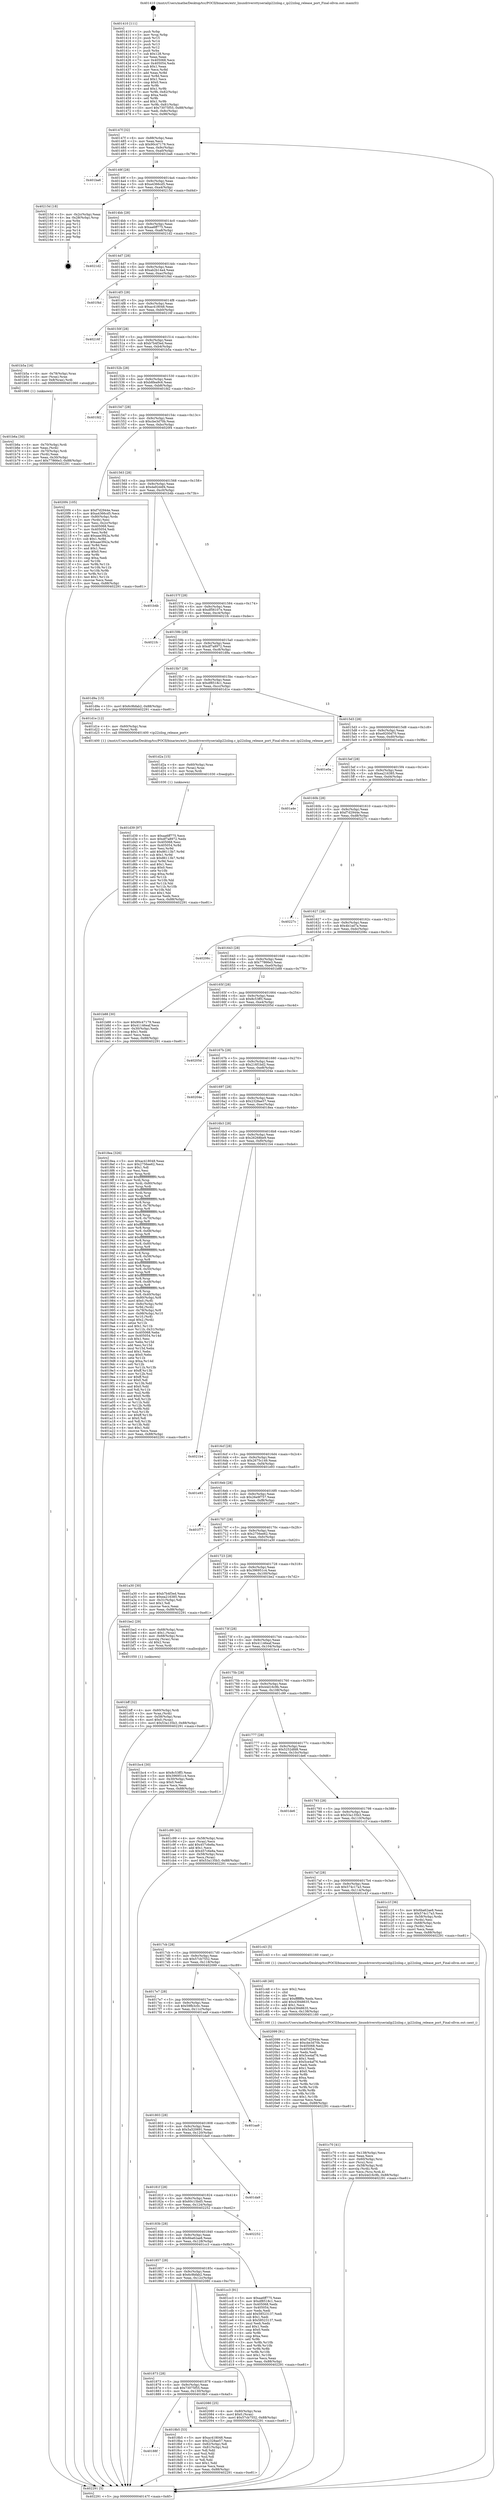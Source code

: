 digraph "0x401410" {
  label = "0x401410 (/mnt/c/Users/mathe/Desktop/tcc/POCII/binaries/extr_linuxdriversttyserialip22zilog.c_ip22zilog_release_port_Final-ollvm.out::main(0))"
  labelloc = "t"
  node[shape=record]

  Entry [label="",width=0.3,height=0.3,shape=circle,fillcolor=black,style=filled]
  "0x40147f" [label="{
     0x40147f [32]\l
     | [instrs]\l
     &nbsp;&nbsp;0x40147f \<+6\>: mov -0x88(%rbp),%eax\l
     &nbsp;&nbsp;0x401485 \<+2\>: mov %eax,%ecx\l
     &nbsp;&nbsp;0x401487 \<+6\>: sub $0x90c47179,%ecx\l
     &nbsp;&nbsp;0x40148d \<+6\>: mov %eax,-0x9c(%rbp)\l
     &nbsp;&nbsp;0x401493 \<+6\>: mov %ecx,-0xa0(%rbp)\l
     &nbsp;&nbsp;0x401499 \<+6\>: je 0000000000401ba6 \<main+0x796\>\l
  }"]
  "0x401ba6" [label="{
     0x401ba6\l
  }", style=dashed]
  "0x40149f" [label="{
     0x40149f [28]\l
     | [instrs]\l
     &nbsp;&nbsp;0x40149f \<+5\>: jmp 00000000004014a4 \<main+0x94\>\l
     &nbsp;&nbsp;0x4014a4 \<+6\>: mov -0x9c(%rbp),%eax\l
     &nbsp;&nbsp;0x4014aa \<+5\>: sub $0xa4366cd5,%eax\l
     &nbsp;&nbsp;0x4014af \<+6\>: mov %eax,-0xa4(%rbp)\l
     &nbsp;&nbsp;0x4014b5 \<+6\>: je 000000000040215d \<main+0xd4d\>\l
  }"]
  Exit [label="",width=0.3,height=0.3,shape=circle,fillcolor=black,style=filled,peripheries=2]
  "0x40215d" [label="{
     0x40215d [18]\l
     | [instrs]\l
     &nbsp;&nbsp;0x40215d \<+3\>: mov -0x2c(%rbp),%eax\l
     &nbsp;&nbsp;0x402160 \<+4\>: lea -0x28(%rbp),%rsp\l
     &nbsp;&nbsp;0x402164 \<+1\>: pop %rbx\l
     &nbsp;&nbsp;0x402165 \<+2\>: pop %r12\l
     &nbsp;&nbsp;0x402167 \<+2\>: pop %r13\l
     &nbsp;&nbsp;0x402169 \<+2\>: pop %r14\l
     &nbsp;&nbsp;0x40216b \<+2\>: pop %r15\l
     &nbsp;&nbsp;0x40216d \<+1\>: pop %rbp\l
     &nbsp;&nbsp;0x40216e \<+1\>: ret\l
  }"]
  "0x4014bb" [label="{
     0x4014bb [28]\l
     | [instrs]\l
     &nbsp;&nbsp;0x4014bb \<+5\>: jmp 00000000004014c0 \<main+0xb0\>\l
     &nbsp;&nbsp;0x4014c0 \<+6\>: mov -0x9c(%rbp),%eax\l
     &nbsp;&nbsp;0x4014c6 \<+5\>: sub $0xaa6ff775,%eax\l
     &nbsp;&nbsp;0x4014cb \<+6\>: mov %eax,-0xa8(%rbp)\l
     &nbsp;&nbsp;0x4014d1 \<+6\>: je 00000000004021d2 \<main+0xdc2\>\l
  }"]
  "0x401d39" [label="{
     0x401d39 [97]\l
     | [instrs]\l
     &nbsp;&nbsp;0x401d39 \<+5\>: mov $0xaa6ff775,%ecx\l
     &nbsp;&nbsp;0x401d3e \<+5\>: mov $0xdf7a8972,%edx\l
     &nbsp;&nbsp;0x401d43 \<+7\>: mov 0x405068,%esi\l
     &nbsp;&nbsp;0x401d4a \<+8\>: mov 0x405054,%r8d\l
     &nbsp;&nbsp;0x401d52 \<+3\>: mov %esi,%r9d\l
     &nbsp;&nbsp;0x401d55 \<+7\>: add $0x86113b7,%r9d\l
     &nbsp;&nbsp;0x401d5c \<+4\>: sub $0x1,%r9d\l
     &nbsp;&nbsp;0x401d60 \<+7\>: sub $0x86113b7,%r9d\l
     &nbsp;&nbsp;0x401d67 \<+4\>: imul %r9d,%esi\l
     &nbsp;&nbsp;0x401d6b \<+3\>: and $0x1,%esi\l
     &nbsp;&nbsp;0x401d6e \<+3\>: cmp $0x0,%esi\l
     &nbsp;&nbsp;0x401d71 \<+4\>: sete %r10b\l
     &nbsp;&nbsp;0x401d75 \<+4\>: cmp $0xa,%r8d\l
     &nbsp;&nbsp;0x401d79 \<+4\>: setl %r11b\l
     &nbsp;&nbsp;0x401d7d \<+3\>: mov %r10b,%bl\l
     &nbsp;&nbsp;0x401d80 \<+3\>: and %r11b,%bl\l
     &nbsp;&nbsp;0x401d83 \<+3\>: xor %r11b,%r10b\l
     &nbsp;&nbsp;0x401d86 \<+3\>: or %r10b,%bl\l
     &nbsp;&nbsp;0x401d89 \<+3\>: test $0x1,%bl\l
     &nbsp;&nbsp;0x401d8c \<+3\>: cmovne %edx,%ecx\l
     &nbsp;&nbsp;0x401d8f \<+6\>: mov %ecx,-0x88(%rbp)\l
     &nbsp;&nbsp;0x401d95 \<+5\>: jmp 0000000000402291 \<main+0xe81\>\l
  }"]
  "0x4021d2" [label="{
     0x4021d2\l
  }", style=dashed]
  "0x4014d7" [label="{
     0x4014d7 [28]\l
     | [instrs]\l
     &nbsp;&nbsp;0x4014d7 \<+5\>: jmp 00000000004014dc \<main+0xcc\>\l
     &nbsp;&nbsp;0x4014dc \<+6\>: mov -0x9c(%rbp),%eax\l
     &nbsp;&nbsp;0x4014e2 \<+5\>: sub $0xab2b14a4,%eax\l
     &nbsp;&nbsp;0x4014e7 \<+6\>: mov %eax,-0xac(%rbp)\l
     &nbsp;&nbsp;0x4014ed \<+6\>: je 0000000000401f4d \<main+0xb3d\>\l
  }"]
  "0x401d2a" [label="{
     0x401d2a [15]\l
     | [instrs]\l
     &nbsp;&nbsp;0x401d2a \<+4\>: mov -0x60(%rbp),%rax\l
     &nbsp;&nbsp;0x401d2e \<+3\>: mov (%rax),%rax\l
     &nbsp;&nbsp;0x401d31 \<+3\>: mov %rax,%rdi\l
     &nbsp;&nbsp;0x401d34 \<+5\>: call 0000000000401030 \<free@plt\>\l
     | [calls]\l
     &nbsp;&nbsp;0x401030 \{1\} (unknown)\l
  }"]
  "0x401f4d" [label="{
     0x401f4d\l
  }", style=dashed]
  "0x4014f3" [label="{
     0x4014f3 [28]\l
     | [instrs]\l
     &nbsp;&nbsp;0x4014f3 \<+5\>: jmp 00000000004014f8 \<main+0xe8\>\l
     &nbsp;&nbsp;0x4014f8 \<+6\>: mov -0x9c(%rbp),%eax\l
     &nbsp;&nbsp;0x4014fe \<+5\>: sub $0xac418048,%eax\l
     &nbsp;&nbsp;0x401503 \<+6\>: mov %eax,-0xb0(%rbp)\l
     &nbsp;&nbsp;0x401509 \<+6\>: je 000000000040216f \<main+0xd5f\>\l
  }"]
  "0x401c70" [label="{
     0x401c70 [41]\l
     | [instrs]\l
     &nbsp;&nbsp;0x401c70 \<+6\>: mov -0x138(%rbp),%ecx\l
     &nbsp;&nbsp;0x401c76 \<+3\>: imul %eax,%ecx\l
     &nbsp;&nbsp;0x401c79 \<+4\>: mov -0x60(%rbp),%rsi\l
     &nbsp;&nbsp;0x401c7d \<+3\>: mov (%rsi),%rsi\l
     &nbsp;&nbsp;0x401c80 \<+4\>: mov -0x58(%rbp),%rdi\l
     &nbsp;&nbsp;0x401c84 \<+3\>: movslq (%rdi),%rdi\l
     &nbsp;&nbsp;0x401c87 \<+3\>: mov %ecx,(%rsi,%rdi,4)\l
     &nbsp;&nbsp;0x401c8a \<+10\>: movl $0x44d16c9b,-0x88(%rbp)\l
     &nbsp;&nbsp;0x401c94 \<+5\>: jmp 0000000000402291 \<main+0xe81\>\l
  }"]
  "0x40216f" [label="{
     0x40216f\l
  }", style=dashed]
  "0x40150f" [label="{
     0x40150f [28]\l
     | [instrs]\l
     &nbsp;&nbsp;0x40150f \<+5\>: jmp 0000000000401514 \<main+0x104\>\l
     &nbsp;&nbsp;0x401514 \<+6\>: mov -0x9c(%rbp),%eax\l
     &nbsp;&nbsp;0x40151a \<+5\>: sub $0xb7b4f3ed,%eax\l
     &nbsp;&nbsp;0x40151f \<+6\>: mov %eax,-0xb4(%rbp)\l
     &nbsp;&nbsp;0x401525 \<+6\>: je 0000000000401b5a \<main+0x74a\>\l
  }"]
  "0x401c48" [label="{
     0x401c48 [40]\l
     | [instrs]\l
     &nbsp;&nbsp;0x401c48 \<+5\>: mov $0x2,%ecx\l
     &nbsp;&nbsp;0x401c4d \<+1\>: cltd\l
     &nbsp;&nbsp;0x401c4e \<+2\>: idiv %ecx\l
     &nbsp;&nbsp;0x401c50 \<+6\>: imul $0xfffffffe,%edx,%ecx\l
     &nbsp;&nbsp;0x401c56 \<+6\>: add $0x43948635,%ecx\l
     &nbsp;&nbsp;0x401c5c \<+3\>: add $0x1,%ecx\l
     &nbsp;&nbsp;0x401c5f \<+6\>: sub $0x43948635,%ecx\l
     &nbsp;&nbsp;0x401c65 \<+6\>: mov %ecx,-0x138(%rbp)\l
     &nbsp;&nbsp;0x401c6b \<+5\>: call 0000000000401160 \<next_i\>\l
     | [calls]\l
     &nbsp;&nbsp;0x401160 \{1\} (/mnt/c/Users/mathe/Desktop/tcc/POCII/binaries/extr_linuxdriversttyserialip22zilog.c_ip22zilog_release_port_Final-ollvm.out::next_i)\l
  }"]
  "0x401b5a" [label="{
     0x401b5a [16]\l
     | [instrs]\l
     &nbsp;&nbsp;0x401b5a \<+4\>: mov -0x78(%rbp),%rax\l
     &nbsp;&nbsp;0x401b5e \<+3\>: mov (%rax),%rax\l
     &nbsp;&nbsp;0x401b61 \<+4\>: mov 0x8(%rax),%rdi\l
     &nbsp;&nbsp;0x401b65 \<+5\>: call 0000000000401060 \<atoi@plt\>\l
     | [calls]\l
     &nbsp;&nbsp;0x401060 \{1\} (unknown)\l
  }"]
  "0x40152b" [label="{
     0x40152b [28]\l
     | [instrs]\l
     &nbsp;&nbsp;0x40152b \<+5\>: jmp 0000000000401530 \<main+0x120\>\l
     &nbsp;&nbsp;0x401530 \<+6\>: mov -0x9c(%rbp),%eax\l
     &nbsp;&nbsp;0x401536 \<+5\>: sub $0xb8fea9c6,%eax\l
     &nbsp;&nbsp;0x40153b \<+6\>: mov %eax,-0xb8(%rbp)\l
     &nbsp;&nbsp;0x401541 \<+6\>: je 0000000000401fd2 \<main+0xbc2\>\l
  }"]
  "0x401bff" [label="{
     0x401bff [32]\l
     | [instrs]\l
     &nbsp;&nbsp;0x401bff \<+4\>: mov -0x60(%rbp),%rdi\l
     &nbsp;&nbsp;0x401c03 \<+3\>: mov %rax,(%rdi)\l
     &nbsp;&nbsp;0x401c06 \<+4\>: mov -0x58(%rbp),%rax\l
     &nbsp;&nbsp;0x401c0a \<+6\>: movl $0x0,(%rax)\l
     &nbsp;&nbsp;0x401c10 \<+10\>: movl $0x53a135b3,-0x88(%rbp)\l
     &nbsp;&nbsp;0x401c1a \<+5\>: jmp 0000000000402291 \<main+0xe81\>\l
  }"]
  "0x401fd2" [label="{
     0x401fd2\l
  }", style=dashed]
  "0x401547" [label="{
     0x401547 [28]\l
     | [instrs]\l
     &nbsp;&nbsp;0x401547 \<+5\>: jmp 000000000040154c \<main+0x13c\>\l
     &nbsp;&nbsp;0x40154c \<+6\>: mov -0x9c(%rbp),%eax\l
     &nbsp;&nbsp;0x401552 \<+5\>: sub $0xcbe3d70b,%eax\l
     &nbsp;&nbsp;0x401557 \<+6\>: mov %eax,-0xbc(%rbp)\l
     &nbsp;&nbsp;0x40155d \<+6\>: je 00000000004020f4 \<main+0xce4\>\l
  }"]
  "0x401b6a" [label="{
     0x401b6a [30]\l
     | [instrs]\l
     &nbsp;&nbsp;0x401b6a \<+4\>: mov -0x70(%rbp),%rdi\l
     &nbsp;&nbsp;0x401b6e \<+2\>: mov %eax,(%rdi)\l
     &nbsp;&nbsp;0x401b70 \<+4\>: mov -0x70(%rbp),%rdi\l
     &nbsp;&nbsp;0x401b74 \<+2\>: mov (%rdi),%eax\l
     &nbsp;&nbsp;0x401b76 \<+3\>: mov %eax,-0x30(%rbp)\l
     &nbsp;&nbsp;0x401b79 \<+10\>: movl $0x77866e3,-0x88(%rbp)\l
     &nbsp;&nbsp;0x401b83 \<+5\>: jmp 0000000000402291 \<main+0xe81\>\l
  }"]
  "0x4020f4" [label="{
     0x4020f4 [105]\l
     | [instrs]\l
     &nbsp;&nbsp;0x4020f4 \<+5\>: mov $0xf7d2944e,%eax\l
     &nbsp;&nbsp;0x4020f9 \<+5\>: mov $0xa4366cd5,%ecx\l
     &nbsp;&nbsp;0x4020fe \<+4\>: mov -0x80(%rbp),%rdx\l
     &nbsp;&nbsp;0x402102 \<+2\>: mov (%rdx),%esi\l
     &nbsp;&nbsp;0x402104 \<+3\>: mov %esi,-0x2c(%rbp)\l
     &nbsp;&nbsp;0x402107 \<+7\>: mov 0x405068,%esi\l
     &nbsp;&nbsp;0x40210e \<+7\>: mov 0x405054,%edi\l
     &nbsp;&nbsp;0x402115 \<+3\>: mov %esi,%r8d\l
     &nbsp;&nbsp;0x402118 \<+7\>: add $0xaae3f42a,%r8d\l
     &nbsp;&nbsp;0x40211f \<+4\>: sub $0x1,%r8d\l
     &nbsp;&nbsp;0x402123 \<+7\>: sub $0xaae3f42a,%r8d\l
     &nbsp;&nbsp;0x40212a \<+4\>: imul %r8d,%esi\l
     &nbsp;&nbsp;0x40212e \<+3\>: and $0x1,%esi\l
     &nbsp;&nbsp;0x402131 \<+3\>: cmp $0x0,%esi\l
     &nbsp;&nbsp;0x402134 \<+4\>: sete %r9b\l
     &nbsp;&nbsp;0x402138 \<+3\>: cmp $0xa,%edi\l
     &nbsp;&nbsp;0x40213b \<+4\>: setl %r10b\l
     &nbsp;&nbsp;0x40213f \<+3\>: mov %r9b,%r11b\l
     &nbsp;&nbsp;0x402142 \<+3\>: and %r10b,%r11b\l
     &nbsp;&nbsp;0x402145 \<+3\>: xor %r10b,%r9b\l
     &nbsp;&nbsp;0x402148 \<+3\>: or %r9b,%r11b\l
     &nbsp;&nbsp;0x40214b \<+4\>: test $0x1,%r11b\l
     &nbsp;&nbsp;0x40214f \<+3\>: cmovne %ecx,%eax\l
     &nbsp;&nbsp;0x402152 \<+6\>: mov %eax,-0x88(%rbp)\l
     &nbsp;&nbsp;0x402158 \<+5\>: jmp 0000000000402291 \<main+0xe81\>\l
  }"]
  "0x401563" [label="{
     0x401563 [28]\l
     | [instrs]\l
     &nbsp;&nbsp;0x401563 \<+5\>: jmp 0000000000401568 \<main+0x158\>\l
     &nbsp;&nbsp;0x401568 \<+6\>: mov -0x9c(%rbp),%eax\l
     &nbsp;&nbsp;0x40156e \<+5\>: sub $0xda92ddf4,%eax\l
     &nbsp;&nbsp;0x401573 \<+6\>: mov %eax,-0xc0(%rbp)\l
     &nbsp;&nbsp;0x401579 \<+6\>: je 0000000000401b4b \<main+0x73b\>\l
  }"]
  "0x401410" [label="{
     0x401410 [111]\l
     | [instrs]\l
     &nbsp;&nbsp;0x401410 \<+1\>: push %rbp\l
     &nbsp;&nbsp;0x401411 \<+3\>: mov %rsp,%rbp\l
     &nbsp;&nbsp;0x401414 \<+2\>: push %r15\l
     &nbsp;&nbsp;0x401416 \<+2\>: push %r14\l
     &nbsp;&nbsp;0x401418 \<+2\>: push %r13\l
     &nbsp;&nbsp;0x40141a \<+2\>: push %r12\l
     &nbsp;&nbsp;0x40141c \<+1\>: push %rbx\l
     &nbsp;&nbsp;0x40141d \<+7\>: sub $0x128,%rsp\l
     &nbsp;&nbsp;0x401424 \<+2\>: xor %eax,%eax\l
     &nbsp;&nbsp;0x401426 \<+7\>: mov 0x405068,%ecx\l
     &nbsp;&nbsp;0x40142d \<+7\>: mov 0x405054,%edx\l
     &nbsp;&nbsp;0x401434 \<+3\>: sub $0x1,%eax\l
     &nbsp;&nbsp;0x401437 \<+3\>: mov %ecx,%r8d\l
     &nbsp;&nbsp;0x40143a \<+3\>: add %eax,%r8d\l
     &nbsp;&nbsp;0x40143d \<+4\>: imul %r8d,%ecx\l
     &nbsp;&nbsp;0x401441 \<+3\>: and $0x1,%ecx\l
     &nbsp;&nbsp;0x401444 \<+3\>: cmp $0x0,%ecx\l
     &nbsp;&nbsp;0x401447 \<+4\>: sete %r9b\l
     &nbsp;&nbsp;0x40144b \<+4\>: and $0x1,%r9b\l
     &nbsp;&nbsp;0x40144f \<+7\>: mov %r9b,-0x82(%rbp)\l
     &nbsp;&nbsp;0x401456 \<+3\>: cmp $0xa,%edx\l
     &nbsp;&nbsp;0x401459 \<+4\>: setl %r9b\l
     &nbsp;&nbsp;0x40145d \<+4\>: and $0x1,%r9b\l
     &nbsp;&nbsp;0x401461 \<+7\>: mov %r9b,-0x81(%rbp)\l
     &nbsp;&nbsp;0x401468 \<+10\>: movl $0x73075f55,-0x88(%rbp)\l
     &nbsp;&nbsp;0x401472 \<+6\>: mov %edi,-0x8c(%rbp)\l
     &nbsp;&nbsp;0x401478 \<+7\>: mov %rsi,-0x98(%rbp)\l
  }"]
  "0x401b4b" [label="{
     0x401b4b\l
  }", style=dashed]
  "0x40157f" [label="{
     0x40157f [28]\l
     | [instrs]\l
     &nbsp;&nbsp;0x40157f \<+5\>: jmp 0000000000401584 \<main+0x174\>\l
     &nbsp;&nbsp;0x401584 \<+6\>: mov -0x9c(%rbp),%eax\l
     &nbsp;&nbsp;0x40158a \<+5\>: sub $0xdf56107e,%eax\l
     &nbsp;&nbsp;0x40158f \<+6\>: mov %eax,-0xc4(%rbp)\l
     &nbsp;&nbsp;0x401595 \<+6\>: je 00000000004021fc \<main+0xdec\>\l
  }"]
  "0x402291" [label="{
     0x402291 [5]\l
     | [instrs]\l
     &nbsp;&nbsp;0x402291 \<+5\>: jmp 000000000040147f \<main+0x6f\>\l
  }"]
  "0x4021fc" [label="{
     0x4021fc\l
  }", style=dashed]
  "0x40159b" [label="{
     0x40159b [28]\l
     | [instrs]\l
     &nbsp;&nbsp;0x40159b \<+5\>: jmp 00000000004015a0 \<main+0x190\>\l
     &nbsp;&nbsp;0x4015a0 \<+6\>: mov -0x9c(%rbp),%eax\l
     &nbsp;&nbsp;0x4015a6 \<+5\>: sub $0xdf7a8972,%eax\l
     &nbsp;&nbsp;0x4015ab \<+6\>: mov %eax,-0xc8(%rbp)\l
     &nbsp;&nbsp;0x4015b1 \<+6\>: je 0000000000401d9a \<main+0x98a\>\l
  }"]
  "0x40188f" [label="{
     0x40188f\l
  }", style=dashed]
  "0x401d9a" [label="{
     0x401d9a [15]\l
     | [instrs]\l
     &nbsp;&nbsp;0x401d9a \<+10\>: movl $0x6c9bfab2,-0x88(%rbp)\l
     &nbsp;&nbsp;0x401da4 \<+5\>: jmp 0000000000402291 \<main+0xe81\>\l
  }"]
  "0x4015b7" [label="{
     0x4015b7 [28]\l
     | [instrs]\l
     &nbsp;&nbsp;0x4015b7 \<+5\>: jmp 00000000004015bc \<main+0x1ac\>\l
     &nbsp;&nbsp;0x4015bc \<+6\>: mov -0x9c(%rbp),%eax\l
     &nbsp;&nbsp;0x4015c2 \<+5\>: sub $0xdf8518c1,%eax\l
     &nbsp;&nbsp;0x4015c7 \<+6\>: mov %eax,-0xcc(%rbp)\l
     &nbsp;&nbsp;0x4015cd \<+6\>: je 0000000000401d1e \<main+0x90e\>\l
  }"]
  "0x4018b5" [label="{
     0x4018b5 [53]\l
     | [instrs]\l
     &nbsp;&nbsp;0x4018b5 \<+5\>: mov $0xac418048,%eax\l
     &nbsp;&nbsp;0x4018ba \<+5\>: mov $0x2328ae57,%ecx\l
     &nbsp;&nbsp;0x4018bf \<+6\>: mov -0x82(%rbp),%dl\l
     &nbsp;&nbsp;0x4018c5 \<+7\>: mov -0x81(%rbp),%sil\l
     &nbsp;&nbsp;0x4018cc \<+3\>: mov %dl,%dil\l
     &nbsp;&nbsp;0x4018cf \<+3\>: and %sil,%dil\l
     &nbsp;&nbsp;0x4018d2 \<+3\>: xor %sil,%dl\l
     &nbsp;&nbsp;0x4018d5 \<+3\>: or %dl,%dil\l
     &nbsp;&nbsp;0x4018d8 \<+4\>: test $0x1,%dil\l
     &nbsp;&nbsp;0x4018dc \<+3\>: cmovne %ecx,%eax\l
     &nbsp;&nbsp;0x4018df \<+6\>: mov %eax,-0x88(%rbp)\l
     &nbsp;&nbsp;0x4018e5 \<+5\>: jmp 0000000000402291 \<main+0xe81\>\l
  }"]
  "0x401d1e" [label="{
     0x401d1e [12]\l
     | [instrs]\l
     &nbsp;&nbsp;0x401d1e \<+4\>: mov -0x60(%rbp),%rax\l
     &nbsp;&nbsp;0x401d22 \<+3\>: mov (%rax),%rdi\l
     &nbsp;&nbsp;0x401d25 \<+5\>: call 0000000000401400 \<ip22zilog_release_port\>\l
     | [calls]\l
     &nbsp;&nbsp;0x401400 \{1\} (/mnt/c/Users/mathe/Desktop/tcc/POCII/binaries/extr_linuxdriversttyserialip22zilog.c_ip22zilog_release_port_Final-ollvm.out::ip22zilog_release_port)\l
  }"]
  "0x4015d3" [label="{
     0x4015d3 [28]\l
     | [instrs]\l
     &nbsp;&nbsp;0x4015d3 \<+5\>: jmp 00000000004015d8 \<main+0x1c8\>\l
     &nbsp;&nbsp;0x4015d8 \<+6\>: mov -0x9c(%rbp),%eax\l
     &nbsp;&nbsp;0x4015de \<+5\>: sub $0xe9200d70,%eax\l
     &nbsp;&nbsp;0x4015e3 \<+6\>: mov %eax,-0xd0(%rbp)\l
     &nbsp;&nbsp;0x4015e9 \<+6\>: je 0000000000401e0a \<main+0x9fa\>\l
  }"]
  "0x401873" [label="{
     0x401873 [28]\l
     | [instrs]\l
     &nbsp;&nbsp;0x401873 \<+5\>: jmp 0000000000401878 \<main+0x468\>\l
     &nbsp;&nbsp;0x401878 \<+6\>: mov -0x9c(%rbp),%eax\l
     &nbsp;&nbsp;0x40187e \<+5\>: sub $0x73075f55,%eax\l
     &nbsp;&nbsp;0x401883 \<+6\>: mov %eax,-0x130(%rbp)\l
     &nbsp;&nbsp;0x401889 \<+6\>: je 00000000004018b5 \<main+0x4a5\>\l
  }"]
  "0x401e0a" [label="{
     0x401e0a\l
  }", style=dashed]
  "0x4015ef" [label="{
     0x4015ef [28]\l
     | [instrs]\l
     &nbsp;&nbsp;0x4015ef \<+5\>: jmp 00000000004015f4 \<main+0x1e4\>\l
     &nbsp;&nbsp;0x4015f4 \<+6\>: mov -0x9c(%rbp),%eax\l
     &nbsp;&nbsp;0x4015fa \<+5\>: sub $0xea216385,%eax\l
     &nbsp;&nbsp;0x4015ff \<+6\>: mov %eax,-0xd4(%rbp)\l
     &nbsp;&nbsp;0x401605 \<+6\>: je 0000000000401a4e \<main+0x63e\>\l
  }"]
  "0x402080" [label="{
     0x402080 [25]\l
     | [instrs]\l
     &nbsp;&nbsp;0x402080 \<+4\>: mov -0x80(%rbp),%rax\l
     &nbsp;&nbsp;0x402084 \<+6\>: movl $0x0,(%rax)\l
     &nbsp;&nbsp;0x40208a \<+10\>: movl $0x57cb7552,-0x88(%rbp)\l
     &nbsp;&nbsp;0x402094 \<+5\>: jmp 0000000000402291 \<main+0xe81\>\l
  }"]
  "0x401a4e" [label="{
     0x401a4e\l
  }", style=dashed]
  "0x40160b" [label="{
     0x40160b [28]\l
     | [instrs]\l
     &nbsp;&nbsp;0x40160b \<+5\>: jmp 0000000000401610 \<main+0x200\>\l
     &nbsp;&nbsp;0x401610 \<+6\>: mov -0x9c(%rbp),%eax\l
     &nbsp;&nbsp;0x401616 \<+5\>: sub $0xf7d2944e,%eax\l
     &nbsp;&nbsp;0x40161b \<+6\>: mov %eax,-0xd8(%rbp)\l
     &nbsp;&nbsp;0x401621 \<+6\>: je 000000000040227c \<main+0xe6c\>\l
  }"]
  "0x401857" [label="{
     0x401857 [28]\l
     | [instrs]\l
     &nbsp;&nbsp;0x401857 \<+5\>: jmp 000000000040185c \<main+0x44c\>\l
     &nbsp;&nbsp;0x40185c \<+6\>: mov -0x9c(%rbp),%eax\l
     &nbsp;&nbsp;0x401862 \<+5\>: sub $0x6c9bfab2,%eax\l
     &nbsp;&nbsp;0x401867 \<+6\>: mov %eax,-0x12c(%rbp)\l
     &nbsp;&nbsp;0x40186d \<+6\>: je 0000000000402080 \<main+0xc70\>\l
  }"]
  "0x40227c" [label="{
     0x40227c\l
  }", style=dashed]
  "0x401627" [label="{
     0x401627 [28]\l
     | [instrs]\l
     &nbsp;&nbsp;0x401627 \<+5\>: jmp 000000000040162c \<main+0x21c\>\l
     &nbsp;&nbsp;0x40162c \<+6\>: mov -0x9c(%rbp),%eax\l
     &nbsp;&nbsp;0x401632 \<+5\>: sub $0x4b1ad7a,%eax\l
     &nbsp;&nbsp;0x401637 \<+6\>: mov %eax,-0xdc(%rbp)\l
     &nbsp;&nbsp;0x40163d \<+6\>: je 000000000040206c \<main+0xc5c\>\l
  }"]
  "0x401cc3" [label="{
     0x401cc3 [91]\l
     | [instrs]\l
     &nbsp;&nbsp;0x401cc3 \<+5\>: mov $0xaa6ff775,%eax\l
     &nbsp;&nbsp;0x401cc8 \<+5\>: mov $0xdf8518c1,%ecx\l
     &nbsp;&nbsp;0x401ccd \<+7\>: mov 0x405068,%edx\l
     &nbsp;&nbsp;0x401cd4 \<+7\>: mov 0x405054,%esi\l
     &nbsp;&nbsp;0x401cdb \<+2\>: mov %edx,%edi\l
     &nbsp;&nbsp;0x401cdd \<+6\>: add $0x58523137,%edi\l
     &nbsp;&nbsp;0x401ce3 \<+3\>: sub $0x1,%edi\l
     &nbsp;&nbsp;0x401ce6 \<+6\>: sub $0x58523137,%edi\l
     &nbsp;&nbsp;0x401cec \<+3\>: imul %edi,%edx\l
     &nbsp;&nbsp;0x401cef \<+3\>: and $0x1,%edx\l
     &nbsp;&nbsp;0x401cf2 \<+3\>: cmp $0x0,%edx\l
     &nbsp;&nbsp;0x401cf5 \<+4\>: sete %r8b\l
     &nbsp;&nbsp;0x401cf9 \<+3\>: cmp $0xa,%esi\l
     &nbsp;&nbsp;0x401cfc \<+4\>: setl %r9b\l
     &nbsp;&nbsp;0x401d00 \<+3\>: mov %r8b,%r10b\l
     &nbsp;&nbsp;0x401d03 \<+3\>: and %r9b,%r10b\l
     &nbsp;&nbsp;0x401d06 \<+3\>: xor %r9b,%r8b\l
     &nbsp;&nbsp;0x401d09 \<+3\>: or %r8b,%r10b\l
     &nbsp;&nbsp;0x401d0c \<+4\>: test $0x1,%r10b\l
     &nbsp;&nbsp;0x401d10 \<+3\>: cmovne %ecx,%eax\l
     &nbsp;&nbsp;0x401d13 \<+6\>: mov %eax,-0x88(%rbp)\l
     &nbsp;&nbsp;0x401d19 \<+5\>: jmp 0000000000402291 \<main+0xe81\>\l
  }"]
  "0x40206c" [label="{
     0x40206c\l
  }", style=dashed]
  "0x401643" [label="{
     0x401643 [28]\l
     | [instrs]\l
     &nbsp;&nbsp;0x401643 \<+5\>: jmp 0000000000401648 \<main+0x238\>\l
     &nbsp;&nbsp;0x401648 \<+6\>: mov -0x9c(%rbp),%eax\l
     &nbsp;&nbsp;0x40164e \<+5\>: sub $0x77866e3,%eax\l
     &nbsp;&nbsp;0x401653 \<+6\>: mov %eax,-0xe0(%rbp)\l
     &nbsp;&nbsp;0x401659 \<+6\>: je 0000000000401b88 \<main+0x778\>\l
  }"]
  "0x40183b" [label="{
     0x40183b [28]\l
     | [instrs]\l
     &nbsp;&nbsp;0x40183b \<+5\>: jmp 0000000000401840 \<main+0x430\>\l
     &nbsp;&nbsp;0x401840 \<+6\>: mov -0x9c(%rbp),%eax\l
     &nbsp;&nbsp;0x401846 \<+5\>: sub $0x6ba62ae8,%eax\l
     &nbsp;&nbsp;0x40184b \<+6\>: mov %eax,-0x128(%rbp)\l
     &nbsp;&nbsp;0x401851 \<+6\>: je 0000000000401cc3 \<main+0x8b3\>\l
  }"]
  "0x401b88" [label="{
     0x401b88 [30]\l
     | [instrs]\l
     &nbsp;&nbsp;0x401b88 \<+5\>: mov $0x90c47179,%eax\l
     &nbsp;&nbsp;0x401b8d \<+5\>: mov $0x41146eaf,%ecx\l
     &nbsp;&nbsp;0x401b92 \<+3\>: mov -0x30(%rbp),%edx\l
     &nbsp;&nbsp;0x401b95 \<+3\>: cmp $0x1,%edx\l
     &nbsp;&nbsp;0x401b98 \<+3\>: cmovl %ecx,%eax\l
     &nbsp;&nbsp;0x401b9b \<+6\>: mov %eax,-0x88(%rbp)\l
     &nbsp;&nbsp;0x401ba1 \<+5\>: jmp 0000000000402291 \<main+0xe81\>\l
  }"]
  "0x40165f" [label="{
     0x40165f [28]\l
     | [instrs]\l
     &nbsp;&nbsp;0x40165f \<+5\>: jmp 0000000000401664 \<main+0x254\>\l
     &nbsp;&nbsp;0x401664 \<+6\>: mov -0x9c(%rbp),%eax\l
     &nbsp;&nbsp;0x40166a \<+5\>: sub $0x8c53ff3,%eax\l
     &nbsp;&nbsp;0x40166f \<+6\>: mov %eax,-0xe4(%rbp)\l
     &nbsp;&nbsp;0x401675 \<+6\>: je 000000000040205d \<main+0xc4d\>\l
  }"]
  "0x402252" [label="{
     0x402252\l
  }", style=dashed]
  "0x40205d" [label="{
     0x40205d\l
  }", style=dashed]
  "0x40167b" [label="{
     0x40167b [28]\l
     | [instrs]\l
     &nbsp;&nbsp;0x40167b \<+5\>: jmp 0000000000401680 \<main+0x270\>\l
     &nbsp;&nbsp;0x401680 \<+6\>: mov -0x9c(%rbp),%eax\l
     &nbsp;&nbsp;0x401686 \<+5\>: sub $0x216f1bd2,%eax\l
     &nbsp;&nbsp;0x40168b \<+6\>: mov %eax,-0xe8(%rbp)\l
     &nbsp;&nbsp;0x401691 \<+6\>: je 000000000040204e \<main+0xc3e\>\l
  }"]
  "0x40181f" [label="{
     0x40181f [28]\l
     | [instrs]\l
     &nbsp;&nbsp;0x40181f \<+5\>: jmp 0000000000401824 \<main+0x414\>\l
     &nbsp;&nbsp;0x401824 \<+6\>: mov -0x9c(%rbp),%eax\l
     &nbsp;&nbsp;0x40182a \<+5\>: sub $0x60c15bd5,%eax\l
     &nbsp;&nbsp;0x40182f \<+6\>: mov %eax,-0x124(%rbp)\l
     &nbsp;&nbsp;0x401835 \<+6\>: je 0000000000402252 \<main+0xe42\>\l
  }"]
  "0x40204e" [label="{
     0x40204e\l
  }", style=dashed]
  "0x401697" [label="{
     0x401697 [28]\l
     | [instrs]\l
     &nbsp;&nbsp;0x401697 \<+5\>: jmp 000000000040169c \<main+0x28c\>\l
     &nbsp;&nbsp;0x40169c \<+6\>: mov -0x9c(%rbp),%eax\l
     &nbsp;&nbsp;0x4016a2 \<+5\>: sub $0x2328ae57,%eax\l
     &nbsp;&nbsp;0x4016a7 \<+6\>: mov %eax,-0xec(%rbp)\l
     &nbsp;&nbsp;0x4016ad \<+6\>: je 00000000004018ea \<main+0x4da\>\l
  }"]
  "0x401da9" [label="{
     0x401da9\l
  }", style=dashed]
  "0x4018ea" [label="{
     0x4018ea [326]\l
     | [instrs]\l
     &nbsp;&nbsp;0x4018ea \<+5\>: mov $0xac418048,%eax\l
     &nbsp;&nbsp;0x4018ef \<+5\>: mov $0x2756ee62,%ecx\l
     &nbsp;&nbsp;0x4018f4 \<+2\>: mov $0x1,%dl\l
     &nbsp;&nbsp;0x4018f6 \<+2\>: xor %esi,%esi\l
     &nbsp;&nbsp;0x4018f8 \<+3\>: mov %rsp,%rdi\l
     &nbsp;&nbsp;0x4018fb \<+4\>: add $0xfffffffffffffff0,%rdi\l
     &nbsp;&nbsp;0x4018ff \<+3\>: mov %rdi,%rsp\l
     &nbsp;&nbsp;0x401902 \<+4\>: mov %rdi,-0x80(%rbp)\l
     &nbsp;&nbsp;0x401906 \<+3\>: mov %rsp,%rdi\l
     &nbsp;&nbsp;0x401909 \<+4\>: add $0xfffffffffffffff0,%rdi\l
     &nbsp;&nbsp;0x40190d \<+3\>: mov %rdi,%rsp\l
     &nbsp;&nbsp;0x401910 \<+3\>: mov %rsp,%r8\l
     &nbsp;&nbsp;0x401913 \<+4\>: add $0xfffffffffffffff0,%r8\l
     &nbsp;&nbsp;0x401917 \<+3\>: mov %r8,%rsp\l
     &nbsp;&nbsp;0x40191a \<+4\>: mov %r8,-0x78(%rbp)\l
     &nbsp;&nbsp;0x40191e \<+3\>: mov %rsp,%r8\l
     &nbsp;&nbsp;0x401921 \<+4\>: add $0xfffffffffffffff0,%r8\l
     &nbsp;&nbsp;0x401925 \<+3\>: mov %r8,%rsp\l
     &nbsp;&nbsp;0x401928 \<+4\>: mov %r8,-0x70(%rbp)\l
     &nbsp;&nbsp;0x40192c \<+3\>: mov %rsp,%r8\l
     &nbsp;&nbsp;0x40192f \<+4\>: add $0xfffffffffffffff0,%r8\l
     &nbsp;&nbsp;0x401933 \<+3\>: mov %r8,%rsp\l
     &nbsp;&nbsp;0x401936 \<+4\>: mov %r8,-0x68(%rbp)\l
     &nbsp;&nbsp;0x40193a \<+3\>: mov %rsp,%r8\l
     &nbsp;&nbsp;0x40193d \<+4\>: add $0xfffffffffffffff0,%r8\l
     &nbsp;&nbsp;0x401941 \<+3\>: mov %r8,%rsp\l
     &nbsp;&nbsp;0x401944 \<+4\>: mov %r8,-0x60(%rbp)\l
     &nbsp;&nbsp;0x401948 \<+3\>: mov %rsp,%r8\l
     &nbsp;&nbsp;0x40194b \<+4\>: add $0xfffffffffffffff0,%r8\l
     &nbsp;&nbsp;0x40194f \<+3\>: mov %r8,%rsp\l
     &nbsp;&nbsp;0x401952 \<+4\>: mov %r8,-0x58(%rbp)\l
     &nbsp;&nbsp;0x401956 \<+3\>: mov %rsp,%r8\l
     &nbsp;&nbsp;0x401959 \<+4\>: add $0xfffffffffffffff0,%r8\l
     &nbsp;&nbsp;0x40195d \<+3\>: mov %r8,%rsp\l
     &nbsp;&nbsp;0x401960 \<+4\>: mov %r8,-0x50(%rbp)\l
     &nbsp;&nbsp;0x401964 \<+3\>: mov %rsp,%r8\l
     &nbsp;&nbsp;0x401967 \<+4\>: add $0xfffffffffffffff0,%r8\l
     &nbsp;&nbsp;0x40196b \<+3\>: mov %r8,%rsp\l
     &nbsp;&nbsp;0x40196e \<+4\>: mov %r8,-0x48(%rbp)\l
     &nbsp;&nbsp;0x401972 \<+3\>: mov %rsp,%r8\l
     &nbsp;&nbsp;0x401975 \<+4\>: add $0xfffffffffffffff0,%r8\l
     &nbsp;&nbsp;0x401979 \<+3\>: mov %r8,%rsp\l
     &nbsp;&nbsp;0x40197c \<+4\>: mov %r8,-0x40(%rbp)\l
     &nbsp;&nbsp;0x401980 \<+4\>: mov -0x80(%rbp),%r8\l
     &nbsp;&nbsp;0x401984 \<+7\>: movl $0x0,(%r8)\l
     &nbsp;&nbsp;0x40198b \<+7\>: mov -0x8c(%rbp),%r9d\l
     &nbsp;&nbsp;0x401992 \<+3\>: mov %r9d,(%rdi)\l
     &nbsp;&nbsp;0x401995 \<+4\>: mov -0x78(%rbp),%r8\l
     &nbsp;&nbsp;0x401999 \<+7\>: mov -0x98(%rbp),%r10\l
     &nbsp;&nbsp;0x4019a0 \<+3\>: mov %r10,(%r8)\l
     &nbsp;&nbsp;0x4019a3 \<+3\>: cmpl $0x2,(%rdi)\l
     &nbsp;&nbsp;0x4019a6 \<+4\>: setne %r11b\l
     &nbsp;&nbsp;0x4019aa \<+4\>: and $0x1,%r11b\l
     &nbsp;&nbsp;0x4019ae \<+4\>: mov %r11b,-0x31(%rbp)\l
     &nbsp;&nbsp;0x4019b2 \<+7\>: mov 0x405068,%ebx\l
     &nbsp;&nbsp;0x4019b9 \<+8\>: mov 0x405054,%r14d\l
     &nbsp;&nbsp;0x4019c1 \<+3\>: sub $0x1,%esi\l
     &nbsp;&nbsp;0x4019c4 \<+3\>: mov %ebx,%r15d\l
     &nbsp;&nbsp;0x4019c7 \<+3\>: add %esi,%r15d\l
     &nbsp;&nbsp;0x4019ca \<+4\>: imul %r15d,%ebx\l
     &nbsp;&nbsp;0x4019ce \<+3\>: and $0x1,%ebx\l
     &nbsp;&nbsp;0x4019d1 \<+3\>: cmp $0x0,%ebx\l
     &nbsp;&nbsp;0x4019d4 \<+4\>: sete %r11b\l
     &nbsp;&nbsp;0x4019d8 \<+4\>: cmp $0xa,%r14d\l
     &nbsp;&nbsp;0x4019dc \<+4\>: setl %r12b\l
     &nbsp;&nbsp;0x4019e0 \<+3\>: mov %r11b,%r13b\l
     &nbsp;&nbsp;0x4019e3 \<+4\>: xor $0xff,%r13b\l
     &nbsp;&nbsp;0x4019e7 \<+3\>: mov %r12b,%sil\l
     &nbsp;&nbsp;0x4019ea \<+4\>: xor $0xff,%sil\l
     &nbsp;&nbsp;0x4019ee \<+3\>: xor $0x0,%dl\l
     &nbsp;&nbsp;0x4019f1 \<+3\>: mov %r13b,%dil\l
     &nbsp;&nbsp;0x4019f4 \<+4\>: and $0x0,%dil\l
     &nbsp;&nbsp;0x4019f8 \<+3\>: and %dl,%r11b\l
     &nbsp;&nbsp;0x4019fb \<+3\>: mov %sil,%r8b\l
     &nbsp;&nbsp;0x4019fe \<+4\>: and $0x0,%r8b\l
     &nbsp;&nbsp;0x401a02 \<+3\>: and %dl,%r12b\l
     &nbsp;&nbsp;0x401a05 \<+3\>: or %r11b,%dil\l
     &nbsp;&nbsp;0x401a08 \<+3\>: or %r12b,%r8b\l
     &nbsp;&nbsp;0x401a0b \<+3\>: xor %r8b,%dil\l
     &nbsp;&nbsp;0x401a0e \<+3\>: or %sil,%r13b\l
     &nbsp;&nbsp;0x401a11 \<+4\>: xor $0xff,%r13b\l
     &nbsp;&nbsp;0x401a15 \<+3\>: or $0x0,%dl\l
     &nbsp;&nbsp;0x401a18 \<+3\>: and %dl,%r13b\l
     &nbsp;&nbsp;0x401a1b \<+3\>: or %r13b,%dil\l
     &nbsp;&nbsp;0x401a1e \<+4\>: test $0x1,%dil\l
     &nbsp;&nbsp;0x401a22 \<+3\>: cmovne %ecx,%eax\l
     &nbsp;&nbsp;0x401a25 \<+6\>: mov %eax,-0x88(%rbp)\l
     &nbsp;&nbsp;0x401a2b \<+5\>: jmp 0000000000402291 \<main+0xe81\>\l
  }"]
  "0x4016b3" [label="{
     0x4016b3 [28]\l
     | [instrs]\l
     &nbsp;&nbsp;0x4016b3 \<+5\>: jmp 00000000004016b8 \<main+0x2a8\>\l
     &nbsp;&nbsp;0x4016b8 \<+6\>: mov -0x9c(%rbp),%eax\l
     &nbsp;&nbsp;0x4016be \<+5\>: sub $0x26268be9,%eax\l
     &nbsp;&nbsp;0x4016c3 \<+6\>: mov %eax,-0xf0(%rbp)\l
     &nbsp;&nbsp;0x4016c9 \<+6\>: je 00000000004021b4 \<main+0xda4\>\l
  }"]
  "0x401803" [label="{
     0x401803 [28]\l
     | [instrs]\l
     &nbsp;&nbsp;0x401803 \<+5\>: jmp 0000000000401808 \<main+0x3f8\>\l
     &nbsp;&nbsp;0x401808 \<+6\>: mov -0x9c(%rbp),%eax\l
     &nbsp;&nbsp;0x40180e \<+5\>: sub $0x5a520691,%eax\l
     &nbsp;&nbsp;0x401813 \<+6\>: mov %eax,-0x120(%rbp)\l
     &nbsp;&nbsp;0x401819 \<+6\>: je 0000000000401da9 \<main+0x999\>\l
  }"]
  "0x4021b4" [label="{
     0x4021b4\l
  }", style=dashed]
  "0x4016cf" [label="{
     0x4016cf [28]\l
     | [instrs]\l
     &nbsp;&nbsp;0x4016cf \<+5\>: jmp 00000000004016d4 \<main+0x2c4\>\l
     &nbsp;&nbsp;0x4016d4 \<+6\>: mov -0x9c(%rbp),%eax\l
     &nbsp;&nbsp;0x4016da \<+5\>: sub $0x2675c149,%eax\l
     &nbsp;&nbsp;0x4016df \<+6\>: mov %eax,-0xf4(%rbp)\l
     &nbsp;&nbsp;0x4016e5 \<+6\>: je 0000000000401e93 \<main+0xa83\>\l
  }"]
  "0x401aa9" [label="{
     0x401aa9\l
  }", style=dashed]
  "0x401e93" [label="{
     0x401e93\l
  }", style=dashed]
  "0x4016eb" [label="{
     0x4016eb [28]\l
     | [instrs]\l
     &nbsp;&nbsp;0x4016eb \<+5\>: jmp 00000000004016f0 \<main+0x2e0\>\l
     &nbsp;&nbsp;0x4016f0 \<+6\>: mov -0x9c(%rbp),%eax\l
     &nbsp;&nbsp;0x4016f6 \<+5\>: sub $0x26e9f757,%eax\l
     &nbsp;&nbsp;0x4016fb \<+6\>: mov %eax,-0xf8(%rbp)\l
     &nbsp;&nbsp;0x401701 \<+6\>: je 0000000000401f77 \<main+0xb67\>\l
  }"]
  "0x4017e7" [label="{
     0x4017e7 [28]\l
     | [instrs]\l
     &nbsp;&nbsp;0x4017e7 \<+5\>: jmp 00000000004017ec \<main+0x3dc\>\l
     &nbsp;&nbsp;0x4017ec \<+6\>: mov -0x9c(%rbp),%eax\l
     &nbsp;&nbsp;0x4017f2 \<+5\>: sub $0x59fb3c0c,%eax\l
     &nbsp;&nbsp;0x4017f7 \<+6\>: mov %eax,-0x11c(%rbp)\l
     &nbsp;&nbsp;0x4017fd \<+6\>: je 0000000000401aa9 \<main+0x699\>\l
  }"]
  "0x401f77" [label="{
     0x401f77\l
  }", style=dashed]
  "0x401707" [label="{
     0x401707 [28]\l
     | [instrs]\l
     &nbsp;&nbsp;0x401707 \<+5\>: jmp 000000000040170c \<main+0x2fc\>\l
     &nbsp;&nbsp;0x40170c \<+6\>: mov -0x9c(%rbp),%eax\l
     &nbsp;&nbsp;0x401712 \<+5\>: sub $0x2756ee62,%eax\l
     &nbsp;&nbsp;0x401717 \<+6\>: mov %eax,-0xfc(%rbp)\l
     &nbsp;&nbsp;0x40171d \<+6\>: je 0000000000401a30 \<main+0x620\>\l
  }"]
  "0x402099" [label="{
     0x402099 [91]\l
     | [instrs]\l
     &nbsp;&nbsp;0x402099 \<+5\>: mov $0xf7d2944e,%eax\l
     &nbsp;&nbsp;0x40209e \<+5\>: mov $0xcbe3d70b,%ecx\l
     &nbsp;&nbsp;0x4020a3 \<+7\>: mov 0x405068,%edx\l
     &nbsp;&nbsp;0x4020aa \<+7\>: mov 0x405054,%esi\l
     &nbsp;&nbsp;0x4020b1 \<+2\>: mov %edx,%edi\l
     &nbsp;&nbsp;0x4020b3 \<+6\>: add $0x5ce4af76,%edi\l
     &nbsp;&nbsp;0x4020b9 \<+3\>: sub $0x1,%edi\l
     &nbsp;&nbsp;0x4020bc \<+6\>: sub $0x5ce4af76,%edi\l
     &nbsp;&nbsp;0x4020c2 \<+3\>: imul %edi,%edx\l
     &nbsp;&nbsp;0x4020c5 \<+3\>: and $0x1,%edx\l
     &nbsp;&nbsp;0x4020c8 \<+3\>: cmp $0x0,%edx\l
     &nbsp;&nbsp;0x4020cb \<+4\>: sete %r8b\l
     &nbsp;&nbsp;0x4020cf \<+3\>: cmp $0xa,%esi\l
     &nbsp;&nbsp;0x4020d2 \<+4\>: setl %r9b\l
     &nbsp;&nbsp;0x4020d6 \<+3\>: mov %r8b,%r10b\l
     &nbsp;&nbsp;0x4020d9 \<+3\>: and %r9b,%r10b\l
     &nbsp;&nbsp;0x4020dc \<+3\>: xor %r9b,%r8b\l
     &nbsp;&nbsp;0x4020df \<+3\>: or %r8b,%r10b\l
     &nbsp;&nbsp;0x4020e2 \<+4\>: test $0x1,%r10b\l
     &nbsp;&nbsp;0x4020e6 \<+3\>: cmovne %ecx,%eax\l
     &nbsp;&nbsp;0x4020e9 \<+6\>: mov %eax,-0x88(%rbp)\l
     &nbsp;&nbsp;0x4020ef \<+5\>: jmp 0000000000402291 \<main+0xe81\>\l
  }"]
  "0x401a30" [label="{
     0x401a30 [30]\l
     | [instrs]\l
     &nbsp;&nbsp;0x401a30 \<+5\>: mov $0xb7b4f3ed,%eax\l
     &nbsp;&nbsp;0x401a35 \<+5\>: mov $0xea216385,%ecx\l
     &nbsp;&nbsp;0x401a3a \<+3\>: mov -0x31(%rbp),%dl\l
     &nbsp;&nbsp;0x401a3d \<+3\>: test $0x1,%dl\l
     &nbsp;&nbsp;0x401a40 \<+3\>: cmovne %ecx,%eax\l
     &nbsp;&nbsp;0x401a43 \<+6\>: mov %eax,-0x88(%rbp)\l
     &nbsp;&nbsp;0x401a49 \<+5\>: jmp 0000000000402291 \<main+0xe81\>\l
  }"]
  "0x401723" [label="{
     0x401723 [28]\l
     | [instrs]\l
     &nbsp;&nbsp;0x401723 \<+5\>: jmp 0000000000401728 \<main+0x318\>\l
     &nbsp;&nbsp;0x401728 \<+6\>: mov -0x9c(%rbp),%eax\l
     &nbsp;&nbsp;0x40172e \<+5\>: sub $0x396951c4,%eax\l
     &nbsp;&nbsp;0x401733 \<+6\>: mov %eax,-0x100(%rbp)\l
     &nbsp;&nbsp;0x401739 \<+6\>: je 0000000000401be2 \<main+0x7d2\>\l
  }"]
  "0x4017cb" [label="{
     0x4017cb [28]\l
     | [instrs]\l
     &nbsp;&nbsp;0x4017cb \<+5\>: jmp 00000000004017d0 \<main+0x3c0\>\l
     &nbsp;&nbsp;0x4017d0 \<+6\>: mov -0x9c(%rbp),%eax\l
     &nbsp;&nbsp;0x4017d6 \<+5\>: sub $0x57cb7552,%eax\l
     &nbsp;&nbsp;0x4017db \<+6\>: mov %eax,-0x118(%rbp)\l
     &nbsp;&nbsp;0x4017e1 \<+6\>: je 0000000000402099 \<main+0xc89\>\l
  }"]
  "0x401be2" [label="{
     0x401be2 [29]\l
     | [instrs]\l
     &nbsp;&nbsp;0x401be2 \<+4\>: mov -0x68(%rbp),%rax\l
     &nbsp;&nbsp;0x401be6 \<+6\>: movl $0x1,(%rax)\l
     &nbsp;&nbsp;0x401bec \<+4\>: mov -0x68(%rbp),%rax\l
     &nbsp;&nbsp;0x401bf0 \<+3\>: movslq (%rax),%rax\l
     &nbsp;&nbsp;0x401bf3 \<+4\>: shl $0x2,%rax\l
     &nbsp;&nbsp;0x401bf7 \<+3\>: mov %rax,%rdi\l
     &nbsp;&nbsp;0x401bfa \<+5\>: call 0000000000401050 \<malloc@plt\>\l
     | [calls]\l
     &nbsp;&nbsp;0x401050 \{1\} (unknown)\l
  }"]
  "0x40173f" [label="{
     0x40173f [28]\l
     | [instrs]\l
     &nbsp;&nbsp;0x40173f \<+5\>: jmp 0000000000401744 \<main+0x334\>\l
     &nbsp;&nbsp;0x401744 \<+6\>: mov -0x9c(%rbp),%eax\l
     &nbsp;&nbsp;0x40174a \<+5\>: sub $0x41146eaf,%eax\l
     &nbsp;&nbsp;0x40174f \<+6\>: mov %eax,-0x104(%rbp)\l
     &nbsp;&nbsp;0x401755 \<+6\>: je 0000000000401bc4 \<main+0x7b4\>\l
  }"]
  "0x401c43" [label="{
     0x401c43 [5]\l
     | [instrs]\l
     &nbsp;&nbsp;0x401c43 \<+5\>: call 0000000000401160 \<next_i\>\l
     | [calls]\l
     &nbsp;&nbsp;0x401160 \{1\} (/mnt/c/Users/mathe/Desktop/tcc/POCII/binaries/extr_linuxdriversttyserialip22zilog.c_ip22zilog_release_port_Final-ollvm.out::next_i)\l
  }"]
  "0x401bc4" [label="{
     0x401bc4 [30]\l
     | [instrs]\l
     &nbsp;&nbsp;0x401bc4 \<+5\>: mov $0x8c53ff3,%eax\l
     &nbsp;&nbsp;0x401bc9 \<+5\>: mov $0x396951c4,%ecx\l
     &nbsp;&nbsp;0x401bce \<+3\>: mov -0x30(%rbp),%edx\l
     &nbsp;&nbsp;0x401bd1 \<+3\>: cmp $0x0,%edx\l
     &nbsp;&nbsp;0x401bd4 \<+3\>: cmove %ecx,%eax\l
     &nbsp;&nbsp;0x401bd7 \<+6\>: mov %eax,-0x88(%rbp)\l
     &nbsp;&nbsp;0x401bdd \<+5\>: jmp 0000000000402291 \<main+0xe81\>\l
  }"]
  "0x40175b" [label="{
     0x40175b [28]\l
     | [instrs]\l
     &nbsp;&nbsp;0x40175b \<+5\>: jmp 0000000000401760 \<main+0x350\>\l
     &nbsp;&nbsp;0x401760 \<+6\>: mov -0x9c(%rbp),%eax\l
     &nbsp;&nbsp;0x401766 \<+5\>: sub $0x44d16c9b,%eax\l
     &nbsp;&nbsp;0x40176b \<+6\>: mov %eax,-0x108(%rbp)\l
     &nbsp;&nbsp;0x401771 \<+6\>: je 0000000000401c99 \<main+0x889\>\l
  }"]
  "0x4017af" [label="{
     0x4017af [28]\l
     | [instrs]\l
     &nbsp;&nbsp;0x4017af \<+5\>: jmp 00000000004017b4 \<main+0x3a4\>\l
     &nbsp;&nbsp;0x4017b4 \<+6\>: mov -0x9c(%rbp),%eax\l
     &nbsp;&nbsp;0x4017ba \<+5\>: sub $0x574c17a3,%eax\l
     &nbsp;&nbsp;0x4017bf \<+6\>: mov %eax,-0x114(%rbp)\l
     &nbsp;&nbsp;0x4017c5 \<+6\>: je 0000000000401c43 \<main+0x833\>\l
  }"]
  "0x401c99" [label="{
     0x401c99 [42]\l
     | [instrs]\l
     &nbsp;&nbsp;0x401c99 \<+4\>: mov -0x58(%rbp),%rax\l
     &nbsp;&nbsp;0x401c9d \<+2\>: mov (%rax),%ecx\l
     &nbsp;&nbsp;0x401c9f \<+6\>: add $0x457c6e8a,%ecx\l
     &nbsp;&nbsp;0x401ca5 \<+3\>: add $0x1,%ecx\l
     &nbsp;&nbsp;0x401ca8 \<+6\>: sub $0x457c6e8a,%ecx\l
     &nbsp;&nbsp;0x401cae \<+4\>: mov -0x58(%rbp),%rax\l
     &nbsp;&nbsp;0x401cb2 \<+2\>: mov %ecx,(%rax)\l
     &nbsp;&nbsp;0x401cb4 \<+10\>: movl $0x53a135b3,-0x88(%rbp)\l
     &nbsp;&nbsp;0x401cbe \<+5\>: jmp 0000000000402291 \<main+0xe81\>\l
  }"]
  "0x401777" [label="{
     0x401777 [28]\l
     | [instrs]\l
     &nbsp;&nbsp;0x401777 \<+5\>: jmp 000000000040177c \<main+0x36c\>\l
     &nbsp;&nbsp;0x40177c \<+6\>: mov -0x9c(%rbp),%eax\l
     &nbsp;&nbsp;0x401782 \<+5\>: sub $0x5252dfd8,%eax\l
     &nbsp;&nbsp;0x401787 \<+6\>: mov %eax,-0x10c(%rbp)\l
     &nbsp;&nbsp;0x40178d \<+6\>: je 0000000000401de6 \<main+0x9d6\>\l
  }"]
  "0x401c1f" [label="{
     0x401c1f [36]\l
     | [instrs]\l
     &nbsp;&nbsp;0x401c1f \<+5\>: mov $0x6ba62ae8,%eax\l
     &nbsp;&nbsp;0x401c24 \<+5\>: mov $0x574c17a3,%ecx\l
     &nbsp;&nbsp;0x401c29 \<+4\>: mov -0x58(%rbp),%rdx\l
     &nbsp;&nbsp;0x401c2d \<+2\>: mov (%rdx),%esi\l
     &nbsp;&nbsp;0x401c2f \<+4\>: mov -0x68(%rbp),%rdx\l
     &nbsp;&nbsp;0x401c33 \<+2\>: cmp (%rdx),%esi\l
     &nbsp;&nbsp;0x401c35 \<+3\>: cmovl %ecx,%eax\l
     &nbsp;&nbsp;0x401c38 \<+6\>: mov %eax,-0x88(%rbp)\l
     &nbsp;&nbsp;0x401c3e \<+5\>: jmp 0000000000402291 \<main+0xe81\>\l
  }"]
  "0x401de6" [label="{
     0x401de6\l
  }", style=dashed]
  "0x401793" [label="{
     0x401793 [28]\l
     | [instrs]\l
     &nbsp;&nbsp;0x401793 \<+5\>: jmp 0000000000401798 \<main+0x388\>\l
     &nbsp;&nbsp;0x401798 \<+6\>: mov -0x9c(%rbp),%eax\l
     &nbsp;&nbsp;0x40179e \<+5\>: sub $0x53a135b3,%eax\l
     &nbsp;&nbsp;0x4017a3 \<+6\>: mov %eax,-0x110(%rbp)\l
     &nbsp;&nbsp;0x4017a9 \<+6\>: je 0000000000401c1f \<main+0x80f\>\l
  }"]
  Entry -> "0x401410" [label=" 1"]
  "0x40147f" -> "0x401ba6" [label=" 0"]
  "0x40147f" -> "0x40149f" [label=" 18"]
  "0x40215d" -> Exit [label=" 1"]
  "0x40149f" -> "0x40215d" [label=" 1"]
  "0x40149f" -> "0x4014bb" [label=" 17"]
  "0x4020f4" -> "0x402291" [label=" 1"]
  "0x4014bb" -> "0x4021d2" [label=" 0"]
  "0x4014bb" -> "0x4014d7" [label=" 17"]
  "0x402099" -> "0x402291" [label=" 1"]
  "0x4014d7" -> "0x401f4d" [label=" 0"]
  "0x4014d7" -> "0x4014f3" [label=" 17"]
  "0x402080" -> "0x402291" [label=" 1"]
  "0x4014f3" -> "0x40216f" [label=" 0"]
  "0x4014f3" -> "0x40150f" [label=" 17"]
  "0x401d9a" -> "0x402291" [label=" 1"]
  "0x40150f" -> "0x401b5a" [label=" 1"]
  "0x40150f" -> "0x40152b" [label=" 16"]
  "0x401d39" -> "0x402291" [label=" 1"]
  "0x40152b" -> "0x401fd2" [label=" 0"]
  "0x40152b" -> "0x401547" [label=" 16"]
  "0x401d2a" -> "0x401d39" [label=" 1"]
  "0x401547" -> "0x4020f4" [label=" 1"]
  "0x401547" -> "0x401563" [label=" 15"]
  "0x401d1e" -> "0x401d2a" [label=" 1"]
  "0x401563" -> "0x401b4b" [label=" 0"]
  "0x401563" -> "0x40157f" [label=" 15"]
  "0x401c99" -> "0x402291" [label=" 1"]
  "0x40157f" -> "0x4021fc" [label=" 0"]
  "0x40157f" -> "0x40159b" [label=" 15"]
  "0x401c70" -> "0x402291" [label=" 1"]
  "0x40159b" -> "0x401d9a" [label=" 1"]
  "0x40159b" -> "0x4015b7" [label=" 14"]
  "0x401c48" -> "0x401c70" [label=" 1"]
  "0x4015b7" -> "0x401d1e" [label=" 1"]
  "0x4015b7" -> "0x4015d3" [label=" 13"]
  "0x401c43" -> "0x401c48" [label=" 1"]
  "0x4015d3" -> "0x401e0a" [label=" 0"]
  "0x4015d3" -> "0x4015ef" [label=" 13"]
  "0x401bff" -> "0x402291" [label=" 1"]
  "0x4015ef" -> "0x401a4e" [label=" 0"]
  "0x4015ef" -> "0x40160b" [label=" 13"]
  "0x401be2" -> "0x401bff" [label=" 1"]
  "0x40160b" -> "0x40227c" [label=" 0"]
  "0x40160b" -> "0x401627" [label=" 13"]
  "0x401b88" -> "0x402291" [label=" 1"]
  "0x401627" -> "0x40206c" [label=" 0"]
  "0x401627" -> "0x401643" [label=" 13"]
  "0x401b6a" -> "0x402291" [label=" 1"]
  "0x401643" -> "0x401b88" [label=" 1"]
  "0x401643" -> "0x40165f" [label=" 12"]
  "0x401a30" -> "0x402291" [label=" 1"]
  "0x40165f" -> "0x40205d" [label=" 0"]
  "0x40165f" -> "0x40167b" [label=" 12"]
  "0x4018ea" -> "0x402291" [label=" 1"]
  "0x40167b" -> "0x40204e" [label=" 0"]
  "0x40167b" -> "0x401697" [label=" 12"]
  "0x402291" -> "0x40147f" [label=" 17"]
  "0x401697" -> "0x4018ea" [label=" 1"]
  "0x401697" -> "0x4016b3" [label=" 11"]
  "0x401410" -> "0x40147f" [label=" 1"]
  "0x4016b3" -> "0x4021b4" [label=" 0"]
  "0x4016b3" -> "0x4016cf" [label=" 11"]
  "0x401873" -> "0x40188f" [label=" 0"]
  "0x4016cf" -> "0x401e93" [label=" 0"]
  "0x4016cf" -> "0x4016eb" [label=" 11"]
  "0x401873" -> "0x4018b5" [label=" 1"]
  "0x4016eb" -> "0x401f77" [label=" 0"]
  "0x4016eb" -> "0x401707" [label=" 11"]
  "0x401857" -> "0x401873" [label=" 1"]
  "0x401707" -> "0x401a30" [label=" 1"]
  "0x401707" -> "0x401723" [label=" 10"]
  "0x401857" -> "0x402080" [label=" 1"]
  "0x401723" -> "0x401be2" [label=" 1"]
  "0x401723" -> "0x40173f" [label=" 9"]
  "0x40183b" -> "0x401857" [label=" 2"]
  "0x40173f" -> "0x401bc4" [label=" 1"]
  "0x40173f" -> "0x40175b" [label=" 8"]
  "0x40183b" -> "0x401cc3" [label=" 1"]
  "0x40175b" -> "0x401c99" [label=" 1"]
  "0x40175b" -> "0x401777" [label=" 7"]
  "0x40181f" -> "0x40183b" [label=" 3"]
  "0x401777" -> "0x401de6" [label=" 0"]
  "0x401777" -> "0x401793" [label=" 7"]
  "0x40181f" -> "0x402252" [label=" 0"]
  "0x401793" -> "0x401c1f" [label=" 2"]
  "0x401793" -> "0x4017af" [label=" 5"]
  "0x401b5a" -> "0x401b6a" [label=" 1"]
  "0x4017af" -> "0x401c43" [label=" 1"]
  "0x4017af" -> "0x4017cb" [label=" 4"]
  "0x401bc4" -> "0x402291" [label=" 1"]
  "0x4017cb" -> "0x402099" [label=" 1"]
  "0x4017cb" -> "0x4017e7" [label=" 3"]
  "0x401c1f" -> "0x402291" [label=" 2"]
  "0x4017e7" -> "0x401aa9" [label=" 0"]
  "0x4017e7" -> "0x401803" [label=" 3"]
  "0x4018b5" -> "0x402291" [label=" 1"]
  "0x401803" -> "0x401da9" [label=" 0"]
  "0x401803" -> "0x40181f" [label=" 3"]
  "0x401cc3" -> "0x402291" [label=" 1"]
}

